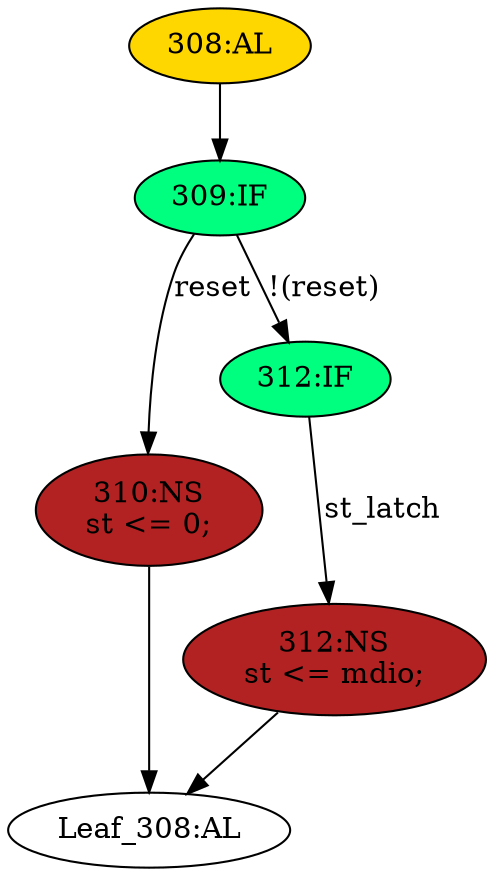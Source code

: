 strict digraph "" {
	node [label="\N"];
	"308:AL"	 [ast="<pyverilog.vparser.ast.Always object at 0x7f2608cf1110>",
		clk_sens=True,
		fillcolor=gold,
		label="308:AL",
		sens="['mdc', 'reset']",
		statements="[]",
		style=filled,
		typ=Always,
		use_var="['reset', 'mdio', 'st_latch']"];
	"309:IF"	 [ast="<pyverilog.vparser.ast.IfStatement object at 0x7f2608cf1290>",
		fillcolor=springgreen,
		label="309:IF",
		statements="[]",
		style=filled,
		typ=IfStatement];
	"308:AL" -> "309:IF"	 [cond="[]",
		lineno=None];
	"310:NS"	 [ast="<pyverilog.vparser.ast.NonblockingSubstitution object at 0x7f2608cf1490>",
		fillcolor=firebrick,
		label="310:NS
st <= 0;",
		statements="[<pyverilog.vparser.ast.NonblockingSubstitution object at 0x7f2608cf1490>]",
		style=filled,
		typ=NonblockingSubstitution];
	"Leaf_308:AL"	 [def_var="['st']",
		label="Leaf_308:AL"];
	"310:NS" -> "Leaf_308:AL"	 [cond="[]",
		lineno=None];
	"312:IF"	 [ast="<pyverilog.vparser.ast.IfStatement object at 0x7f2608cf12d0>",
		fillcolor=springgreen,
		label="312:IF",
		statements="[]",
		style=filled,
		typ=IfStatement];
	"312:NS"	 [ast="<pyverilog.vparser.ast.NonblockingSubstitution object at 0x7f2608cf1310>",
		fillcolor=firebrick,
		label="312:NS
st <= mdio;",
		statements="[<pyverilog.vparser.ast.NonblockingSubstitution object at 0x7f2608cf1310>]",
		style=filled,
		typ=NonblockingSubstitution];
	"312:IF" -> "312:NS"	 [cond="['st_latch']",
		label=st_latch,
		lineno=312];
	"312:NS" -> "Leaf_308:AL"	 [cond="[]",
		lineno=None];
	"309:IF" -> "310:NS"	 [cond="['reset']",
		label=reset,
		lineno=309];
	"309:IF" -> "312:IF"	 [cond="['reset']",
		label="!(reset)",
		lineno=309];
}
